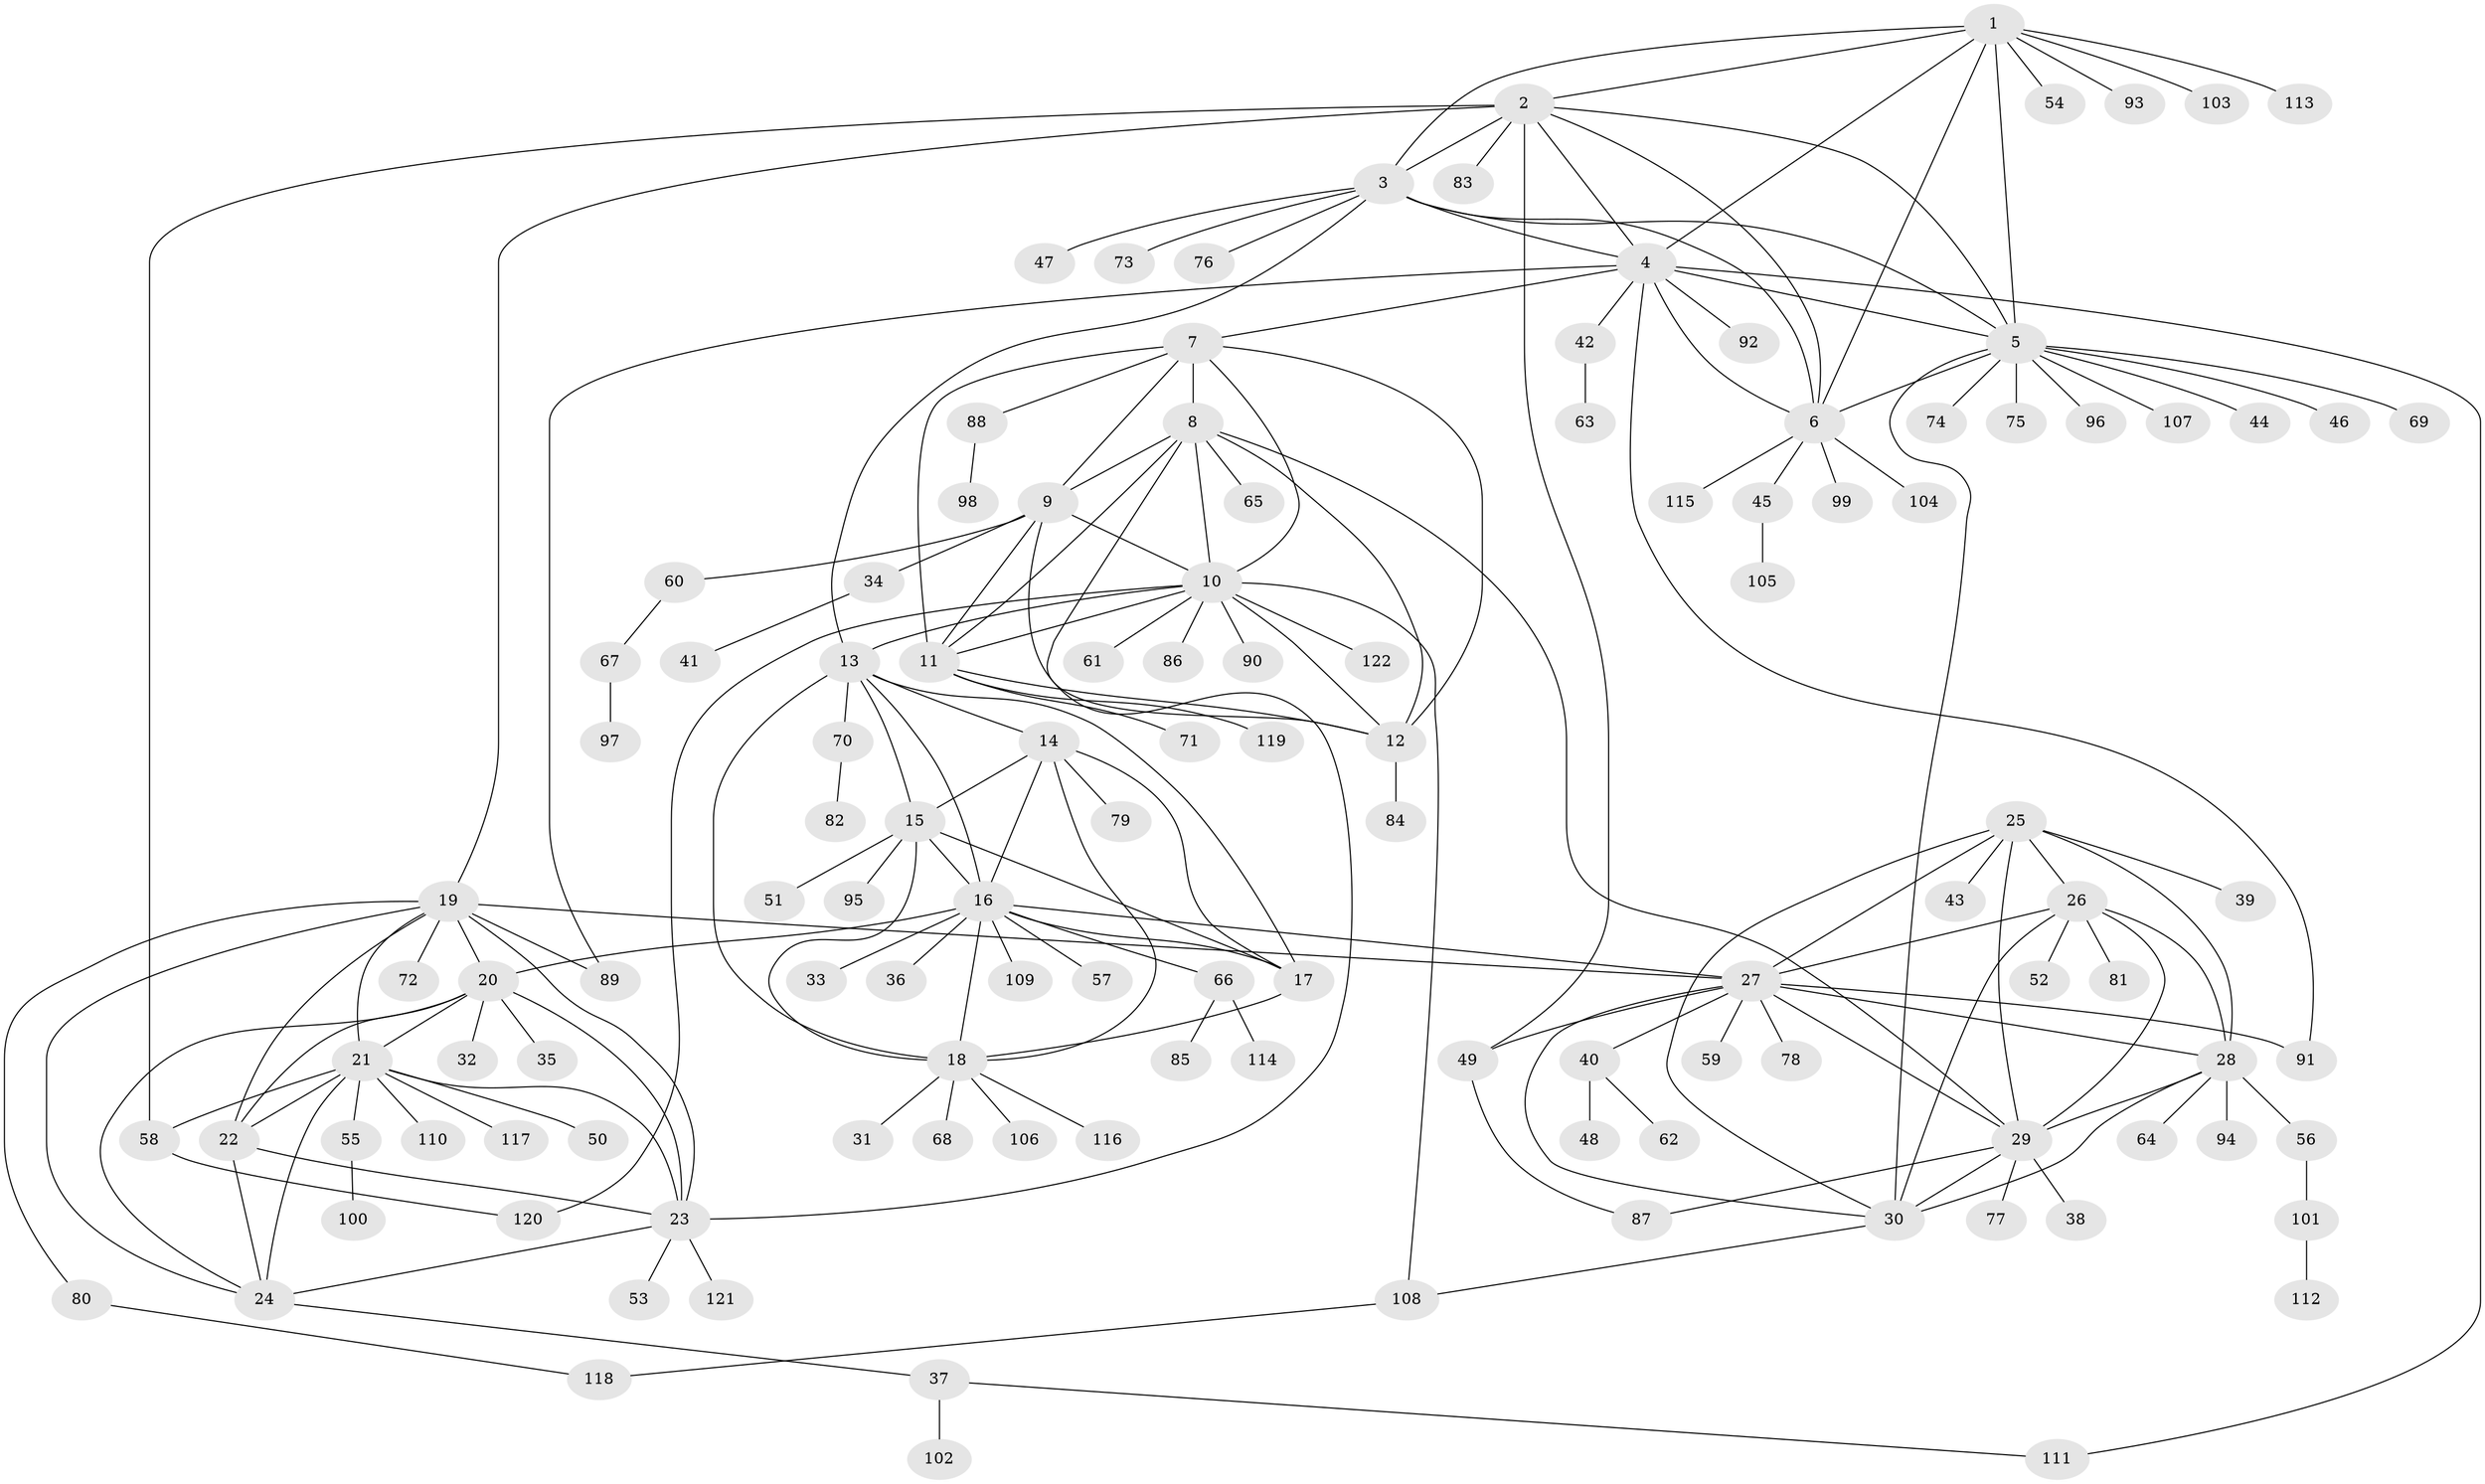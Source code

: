// Generated by graph-tools (version 1.1) at 2025/37/03/09/25 02:37:33]
// undirected, 122 vertices, 186 edges
graph export_dot {
graph [start="1"]
  node [color=gray90,style=filled];
  1;
  2;
  3;
  4;
  5;
  6;
  7;
  8;
  9;
  10;
  11;
  12;
  13;
  14;
  15;
  16;
  17;
  18;
  19;
  20;
  21;
  22;
  23;
  24;
  25;
  26;
  27;
  28;
  29;
  30;
  31;
  32;
  33;
  34;
  35;
  36;
  37;
  38;
  39;
  40;
  41;
  42;
  43;
  44;
  45;
  46;
  47;
  48;
  49;
  50;
  51;
  52;
  53;
  54;
  55;
  56;
  57;
  58;
  59;
  60;
  61;
  62;
  63;
  64;
  65;
  66;
  67;
  68;
  69;
  70;
  71;
  72;
  73;
  74;
  75;
  76;
  77;
  78;
  79;
  80;
  81;
  82;
  83;
  84;
  85;
  86;
  87;
  88;
  89;
  90;
  91;
  92;
  93;
  94;
  95;
  96;
  97;
  98;
  99;
  100;
  101;
  102;
  103;
  104;
  105;
  106;
  107;
  108;
  109;
  110;
  111;
  112;
  113;
  114;
  115;
  116;
  117;
  118;
  119;
  120;
  121;
  122;
  1 -- 2;
  1 -- 3;
  1 -- 4;
  1 -- 5;
  1 -- 6;
  1 -- 54;
  1 -- 93;
  1 -- 103;
  1 -- 113;
  2 -- 3;
  2 -- 4;
  2 -- 5;
  2 -- 6;
  2 -- 19;
  2 -- 49;
  2 -- 58;
  2 -- 83;
  3 -- 4;
  3 -- 5;
  3 -- 6;
  3 -- 13;
  3 -- 47;
  3 -- 73;
  3 -- 76;
  4 -- 5;
  4 -- 6;
  4 -- 7;
  4 -- 42;
  4 -- 89;
  4 -- 91;
  4 -- 92;
  4 -- 111;
  5 -- 6;
  5 -- 30;
  5 -- 44;
  5 -- 46;
  5 -- 69;
  5 -- 74;
  5 -- 75;
  5 -- 96;
  5 -- 107;
  6 -- 45;
  6 -- 99;
  6 -- 104;
  6 -- 115;
  7 -- 8;
  7 -- 9;
  7 -- 10;
  7 -- 11;
  7 -- 12;
  7 -- 88;
  8 -- 9;
  8 -- 10;
  8 -- 11;
  8 -- 12;
  8 -- 23;
  8 -- 29;
  8 -- 65;
  9 -- 10;
  9 -- 11;
  9 -- 12;
  9 -- 34;
  9 -- 60;
  10 -- 11;
  10 -- 12;
  10 -- 13;
  10 -- 61;
  10 -- 86;
  10 -- 90;
  10 -- 108;
  10 -- 120;
  10 -- 122;
  11 -- 12;
  11 -- 71;
  11 -- 119;
  12 -- 84;
  13 -- 14;
  13 -- 15;
  13 -- 16;
  13 -- 17;
  13 -- 18;
  13 -- 70;
  14 -- 15;
  14 -- 16;
  14 -- 17;
  14 -- 18;
  14 -- 79;
  15 -- 16;
  15 -- 17;
  15 -- 18;
  15 -- 51;
  15 -- 95;
  16 -- 17;
  16 -- 18;
  16 -- 20;
  16 -- 27;
  16 -- 33;
  16 -- 36;
  16 -- 57;
  16 -- 66;
  16 -- 109;
  17 -- 18;
  18 -- 31;
  18 -- 68;
  18 -- 106;
  18 -- 116;
  19 -- 20;
  19 -- 21;
  19 -- 22;
  19 -- 23;
  19 -- 24;
  19 -- 27;
  19 -- 72;
  19 -- 80;
  19 -- 89;
  20 -- 21;
  20 -- 22;
  20 -- 23;
  20 -- 24;
  20 -- 32;
  20 -- 35;
  21 -- 22;
  21 -- 23;
  21 -- 24;
  21 -- 50;
  21 -- 55;
  21 -- 58;
  21 -- 110;
  21 -- 117;
  22 -- 23;
  22 -- 24;
  23 -- 24;
  23 -- 53;
  23 -- 121;
  24 -- 37;
  25 -- 26;
  25 -- 27;
  25 -- 28;
  25 -- 29;
  25 -- 30;
  25 -- 39;
  25 -- 43;
  26 -- 27;
  26 -- 28;
  26 -- 29;
  26 -- 30;
  26 -- 52;
  26 -- 81;
  27 -- 28;
  27 -- 29;
  27 -- 30;
  27 -- 40;
  27 -- 49;
  27 -- 59;
  27 -- 78;
  27 -- 91;
  28 -- 29;
  28 -- 30;
  28 -- 56;
  28 -- 64;
  28 -- 94;
  29 -- 30;
  29 -- 38;
  29 -- 77;
  29 -- 87;
  30 -- 108;
  34 -- 41;
  37 -- 102;
  37 -- 111;
  40 -- 48;
  40 -- 62;
  42 -- 63;
  45 -- 105;
  49 -- 87;
  55 -- 100;
  56 -- 101;
  58 -- 120;
  60 -- 67;
  66 -- 85;
  66 -- 114;
  67 -- 97;
  70 -- 82;
  80 -- 118;
  88 -- 98;
  101 -- 112;
  108 -- 118;
}
